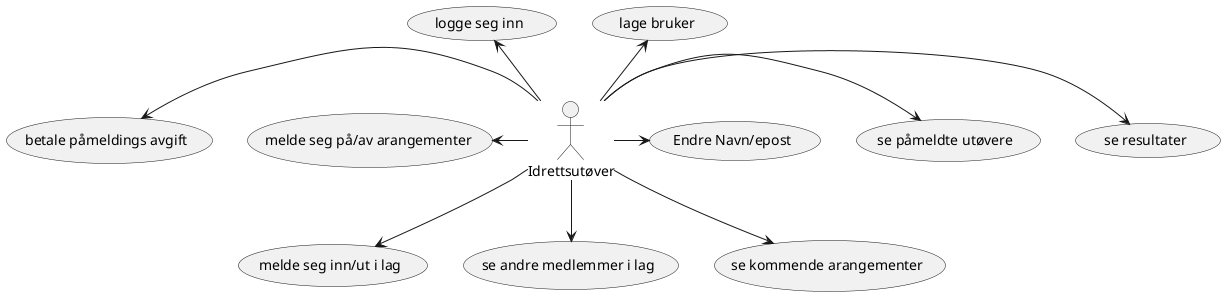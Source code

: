 @startuml

:Idrettsutøver:

Idrettsutøver -up-> (lage bruker)
Idrettsutøver -up-> (logge seg inn)
Idrettsutøver --> (melde seg inn/ut i lag)
Idrettsutøver --> (se andre medlemmer i lag)
Idrettsutøver --> (se kommende arangementer)
Idrettsutøver -right-> (se resultater)
Idrettsutøver -left-> (melde seg på/av arangementer)
Idrettsutøver -left-> (betale påmeldings avgift)
Idrettsutøver -right-> (se påmeldte utøvere)
Idrettsutøver -> (Endre Navn/epost)

@enduml